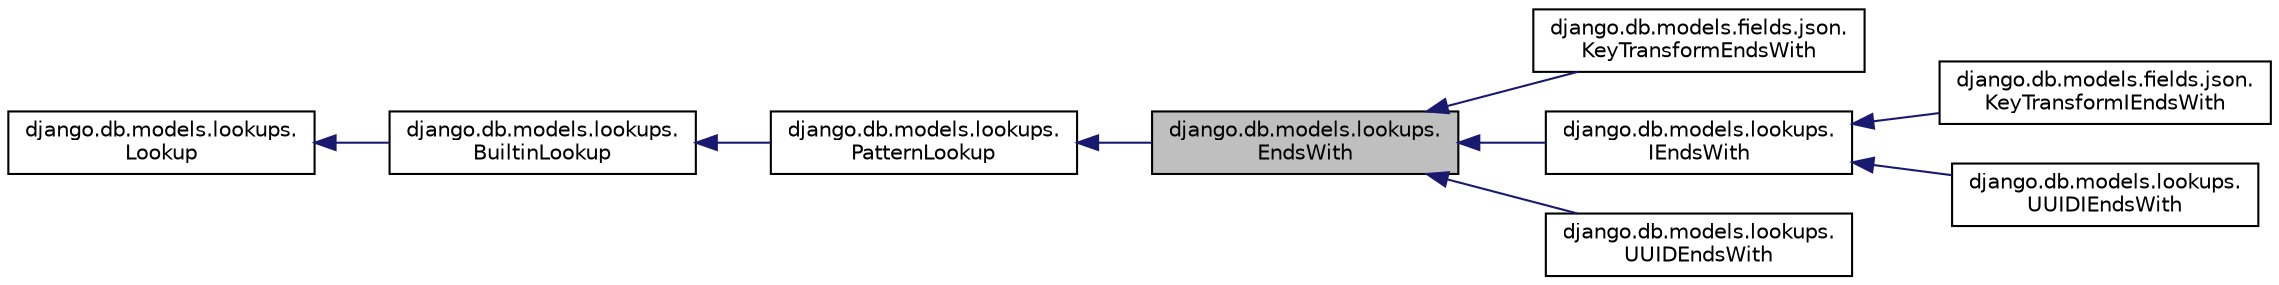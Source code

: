 digraph "django.db.models.lookups.EndsWith"
{
 // LATEX_PDF_SIZE
  edge [fontname="Helvetica",fontsize="10",labelfontname="Helvetica",labelfontsize="10"];
  node [fontname="Helvetica",fontsize="10",shape=record];
  rankdir="LR";
  Node1 [label="django.db.models.lookups.\lEndsWith",height=0.2,width=0.4,color="black", fillcolor="grey75", style="filled", fontcolor="black",tooltip=" "];
  Node2 -> Node1 [dir="back",color="midnightblue",fontsize="10",style="solid",fontname="Helvetica"];
  Node2 [label="django.db.models.lookups.\lPatternLookup",height=0.2,width=0.4,color="black", fillcolor="white", style="filled",URL="$d6/d34/classdjango_1_1db_1_1models_1_1lookups_1_1_pattern_lookup.html",tooltip=" "];
  Node3 -> Node2 [dir="back",color="midnightblue",fontsize="10",style="solid",fontname="Helvetica"];
  Node3 [label="django.db.models.lookups.\lBuiltinLookup",height=0.2,width=0.4,color="black", fillcolor="white", style="filled",URL="$dd/daa/classdjango_1_1db_1_1models_1_1lookups_1_1_builtin_lookup.html",tooltip=" "];
  Node4 -> Node3 [dir="back",color="midnightblue",fontsize="10",style="solid",fontname="Helvetica"];
  Node4 [label="django.db.models.lookups.\lLookup",height=0.2,width=0.4,color="black", fillcolor="white", style="filled",URL="$dd/de0/classdjango_1_1db_1_1models_1_1lookups_1_1_lookup.html",tooltip=" "];
  Node1 -> Node5 [dir="back",color="midnightblue",fontsize="10",style="solid",fontname="Helvetica"];
  Node5 [label="django.db.models.fields.json.\lKeyTransformEndsWith",height=0.2,width=0.4,color="black", fillcolor="white", style="filled",URL="$de/d4c/classdjango_1_1db_1_1models_1_1fields_1_1json_1_1_key_transform_ends_with.html",tooltip=" "];
  Node1 -> Node6 [dir="back",color="midnightblue",fontsize="10",style="solid",fontname="Helvetica"];
  Node6 [label="django.db.models.lookups.\lIEndsWith",height=0.2,width=0.4,color="black", fillcolor="white", style="filled",URL="$de/d04/classdjango_1_1db_1_1models_1_1lookups_1_1_i_ends_with.html",tooltip=" "];
  Node6 -> Node7 [dir="back",color="midnightblue",fontsize="10",style="solid",fontname="Helvetica"];
  Node7 [label="django.db.models.fields.json.\lKeyTransformIEndsWith",height=0.2,width=0.4,color="black", fillcolor="white", style="filled",URL="$dd/dfe/classdjango_1_1db_1_1models_1_1fields_1_1json_1_1_key_transform_i_ends_with.html",tooltip=" "];
  Node6 -> Node8 [dir="back",color="midnightblue",fontsize="10",style="solid",fontname="Helvetica"];
  Node8 [label="django.db.models.lookups.\lUUIDIEndsWith",height=0.2,width=0.4,color="black", fillcolor="white", style="filled",URL="$dd/d28/classdjango_1_1db_1_1models_1_1lookups_1_1_u_u_i_d_i_ends_with.html",tooltip=" "];
  Node1 -> Node9 [dir="back",color="midnightblue",fontsize="10",style="solid",fontname="Helvetica"];
  Node9 [label="django.db.models.lookups.\lUUIDEndsWith",height=0.2,width=0.4,color="black", fillcolor="white", style="filled",URL="$d1/d77/classdjango_1_1db_1_1models_1_1lookups_1_1_u_u_i_d_ends_with.html",tooltip=" "];
}
